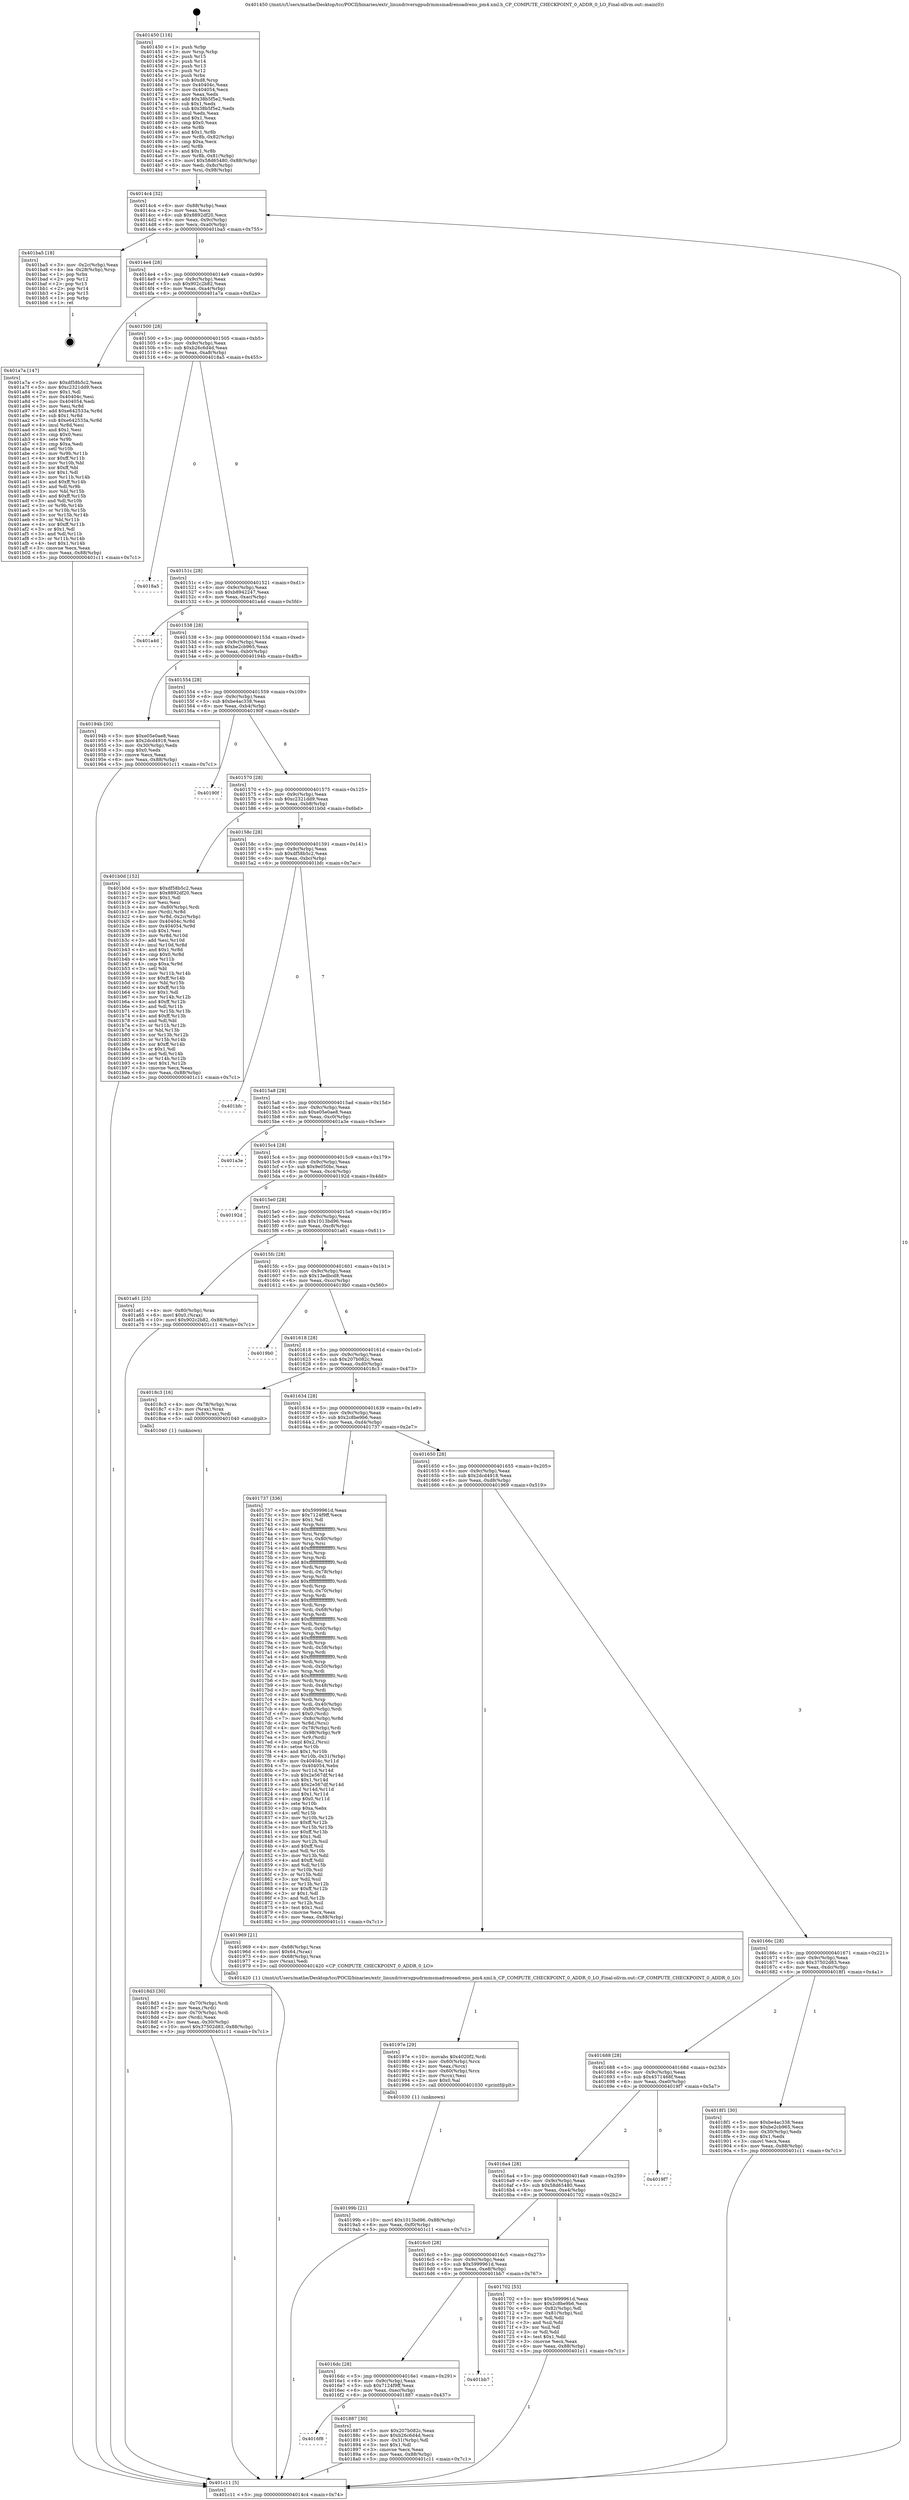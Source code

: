 digraph "0x401450" {
  label = "0x401450 (/mnt/c/Users/mathe/Desktop/tcc/POCII/binaries/extr_linuxdriversgpudrmmsmadrenoadreno_pm4.xml.h_CP_COMPUTE_CHECKPOINT_0_ADDR_0_LO_Final-ollvm.out::main(0))"
  labelloc = "t"
  node[shape=record]

  Entry [label="",width=0.3,height=0.3,shape=circle,fillcolor=black,style=filled]
  "0x4014c4" [label="{
     0x4014c4 [32]\l
     | [instrs]\l
     &nbsp;&nbsp;0x4014c4 \<+6\>: mov -0x88(%rbp),%eax\l
     &nbsp;&nbsp;0x4014ca \<+2\>: mov %eax,%ecx\l
     &nbsp;&nbsp;0x4014cc \<+6\>: sub $0x8892df20,%ecx\l
     &nbsp;&nbsp;0x4014d2 \<+6\>: mov %eax,-0x9c(%rbp)\l
     &nbsp;&nbsp;0x4014d8 \<+6\>: mov %ecx,-0xa0(%rbp)\l
     &nbsp;&nbsp;0x4014de \<+6\>: je 0000000000401ba5 \<main+0x755\>\l
  }"]
  "0x401ba5" [label="{
     0x401ba5 [18]\l
     | [instrs]\l
     &nbsp;&nbsp;0x401ba5 \<+3\>: mov -0x2c(%rbp),%eax\l
     &nbsp;&nbsp;0x401ba8 \<+4\>: lea -0x28(%rbp),%rsp\l
     &nbsp;&nbsp;0x401bac \<+1\>: pop %rbx\l
     &nbsp;&nbsp;0x401bad \<+2\>: pop %r12\l
     &nbsp;&nbsp;0x401baf \<+2\>: pop %r13\l
     &nbsp;&nbsp;0x401bb1 \<+2\>: pop %r14\l
     &nbsp;&nbsp;0x401bb3 \<+2\>: pop %r15\l
     &nbsp;&nbsp;0x401bb5 \<+1\>: pop %rbp\l
     &nbsp;&nbsp;0x401bb6 \<+1\>: ret\l
  }"]
  "0x4014e4" [label="{
     0x4014e4 [28]\l
     | [instrs]\l
     &nbsp;&nbsp;0x4014e4 \<+5\>: jmp 00000000004014e9 \<main+0x99\>\l
     &nbsp;&nbsp;0x4014e9 \<+6\>: mov -0x9c(%rbp),%eax\l
     &nbsp;&nbsp;0x4014ef \<+5\>: sub $0x902c2b82,%eax\l
     &nbsp;&nbsp;0x4014f4 \<+6\>: mov %eax,-0xa4(%rbp)\l
     &nbsp;&nbsp;0x4014fa \<+6\>: je 0000000000401a7a \<main+0x62a\>\l
  }"]
  Exit [label="",width=0.3,height=0.3,shape=circle,fillcolor=black,style=filled,peripheries=2]
  "0x401a7a" [label="{
     0x401a7a [147]\l
     | [instrs]\l
     &nbsp;&nbsp;0x401a7a \<+5\>: mov $0xdf58b5c2,%eax\l
     &nbsp;&nbsp;0x401a7f \<+5\>: mov $0xc2321dd9,%ecx\l
     &nbsp;&nbsp;0x401a84 \<+2\>: mov $0x1,%dl\l
     &nbsp;&nbsp;0x401a86 \<+7\>: mov 0x40404c,%esi\l
     &nbsp;&nbsp;0x401a8d \<+7\>: mov 0x404054,%edi\l
     &nbsp;&nbsp;0x401a94 \<+3\>: mov %esi,%r8d\l
     &nbsp;&nbsp;0x401a97 \<+7\>: add $0xe642533a,%r8d\l
     &nbsp;&nbsp;0x401a9e \<+4\>: sub $0x1,%r8d\l
     &nbsp;&nbsp;0x401aa2 \<+7\>: sub $0xe642533a,%r8d\l
     &nbsp;&nbsp;0x401aa9 \<+4\>: imul %r8d,%esi\l
     &nbsp;&nbsp;0x401aad \<+3\>: and $0x1,%esi\l
     &nbsp;&nbsp;0x401ab0 \<+3\>: cmp $0x0,%esi\l
     &nbsp;&nbsp;0x401ab3 \<+4\>: sete %r9b\l
     &nbsp;&nbsp;0x401ab7 \<+3\>: cmp $0xa,%edi\l
     &nbsp;&nbsp;0x401aba \<+4\>: setl %r10b\l
     &nbsp;&nbsp;0x401abe \<+3\>: mov %r9b,%r11b\l
     &nbsp;&nbsp;0x401ac1 \<+4\>: xor $0xff,%r11b\l
     &nbsp;&nbsp;0x401ac5 \<+3\>: mov %r10b,%bl\l
     &nbsp;&nbsp;0x401ac8 \<+3\>: xor $0xff,%bl\l
     &nbsp;&nbsp;0x401acb \<+3\>: xor $0x1,%dl\l
     &nbsp;&nbsp;0x401ace \<+3\>: mov %r11b,%r14b\l
     &nbsp;&nbsp;0x401ad1 \<+4\>: and $0xff,%r14b\l
     &nbsp;&nbsp;0x401ad5 \<+3\>: and %dl,%r9b\l
     &nbsp;&nbsp;0x401ad8 \<+3\>: mov %bl,%r15b\l
     &nbsp;&nbsp;0x401adb \<+4\>: and $0xff,%r15b\l
     &nbsp;&nbsp;0x401adf \<+3\>: and %dl,%r10b\l
     &nbsp;&nbsp;0x401ae2 \<+3\>: or %r9b,%r14b\l
     &nbsp;&nbsp;0x401ae5 \<+3\>: or %r10b,%r15b\l
     &nbsp;&nbsp;0x401ae8 \<+3\>: xor %r15b,%r14b\l
     &nbsp;&nbsp;0x401aeb \<+3\>: or %bl,%r11b\l
     &nbsp;&nbsp;0x401aee \<+4\>: xor $0xff,%r11b\l
     &nbsp;&nbsp;0x401af2 \<+3\>: or $0x1,%dl\l
     &nbsp;&nbsp;0x401af5 \<+3\>: and %dl,%r11b\l
     &nbsp;&nbsp;0x401af8 \<+3\>: or %r11b,%r14b\l
     &nbsp;&nbsp;0x401afb \<+4\>: test $0x1,%r14b\l
     &nbsp;&nbsp;0x401aff \<+3\>: cmovne %ecx,%eax\l
     &nbsp;&nbsp;0x401b02 \<+6\>: mov %eax,-0x88(%rbp)\l
     &nbsp;&nbsp;0x401b08 \<+5\>: jmp 0000000000401c11 \<main+0x7c1\>\l
  }"]
  "0x401500" [label="{
     0x401500 [28]\l
     | [instrs]\l
     &nbsp;&nbsp;0x401500 \<+5\>: jmp 0000000000401505 \<main+0xb5\>\l
     &nbsp;&nbsp;0x401505 \<+6\>: mov -0x9c(%rbp),%eax\l
     &nbsp;&nbsp;0x40150b \<+5\>: sub $0xb26c6d4d,%eax\l
     &nbsp;&nbsp;0x401510 \<+6\>: mov %eax,-0xa8(%rbp)\l
     &nbsp;&nbsp;0x401516 \<+6\>: je 00000000004018a5 \<main+0x455\>\l
  }"]
  "0x40199b" [label="{
     0x40199b [21]\l
     | [instrs]\l
     &nbsp;&nbsp;0x40199b \<+10\>: movl $0x1013bd96,-0x88(%rbp)\l
     &nbsp;&nbsp;0x4019a5 \<+6\>: mov %eax,-0xf0(%rbp)\l
     &nbsp;&nbsp;0x4019ab \<+5\>: jmp 0000000000401c11 \<main+0x7c1\>\l
  }"]
  "0x4018a5" [label="{
     0x4018a5\l
  }", style=dashed]
  "0x40151c" [label="{
     0x40151c [28]\l
     | [instrs]\l
     &nbsp;&nbsp;0x40151c \<+5\>: jmp 0000000000401521 \<main+0xd1\>\l
     &nbsp;&nbsp;0x401521 \<+6\>: mov -0x9c(%rbp),%eax\l
     &nbsp;&nbsp;0x401527 \<+5\>: sub $0xb8942247,%eax\l
     &nbsp;&nbsp;0x40152c \<+6\>: mov %eax,-0xac(%rbp)\l
     &nbsp;&nbsp;0x401532 \<+6\>: je 0000000000401a4d \<main+0x5fd\>\l
  }"]
  "0x40197e" [label="{
     0x40197e [29]\l
     | [instrs]\l
     &nbsp;&nbsp;0x40197e \<+10\>: movabs $0x4020f2,%rdi\l
     &nbsp;&nbsp;0x401988 \<+4\>: mov -0x60(%rbp),%rcx\l
     &nbsp;&nbsp;0x40198c \<+2\>: mov %eax,(%rcx)\l
     &nbsp;&nbsp;0x40198e \<+4\>: mov -0x60(%rbp),%rcx\l
     &nbsp;&nbsp;0x401992 \<+2\>: mov (%rcx),%esi\l
     &nbsp;&nbsp;0x401994 \<+2\>: mov $0x0,%al\l
     &nbsp;&nbsp;0x401996 \<+5\>: call 0000000000401030 \<printf@plt\>\l
     | [calls]\l
     &nbsp;&nbsp;0x401030 \{1\} (unknown)\l
  }"]
  "0x401a4d" [label="{
     0x401a4d\l
  }", style=dashed]
  "0x401538" [label="{
     0x401538 [28]\l
     | [instrs]\l
     &nbsp;&nbsp;0x401538 \<+5\>: jmp 000000000040153d \<main+0xed\>\l
     &nbsp;&nbsp;0x40153d \<+6\>: mov -0x9c(%rbp),%eax\l
     &nbsp;&nbsp;0x401543 \<+5\>: sub $0xbe2cb965,%eax\l
     &nbsp;&nbsp;0x401548 \<+6\>: mov %eax,-0xb0(%rbp)\l
     &nbsp;&nbsp;0x40154e \<+6\>: je 000000000040194b \<main+0x4fb\>\l
  }"]
  "0x4018d3" [label="{
     0x4018d3 [30]\l
     | [instrs]\l
     &nbsp;&nbsp;0x4018d3 \<+4\>: mov -0x70(%rbp),%rdi\l
     &nbsp;&nbsp;0x4018d7 \<+2\>: mov %eax,(%rdi)\l
     &nbsp;&nbsp;0x4018d9 \<+4\>: mov -0x70(%rbp),%rdi\l
     &nbsp;&nbsp;0x4018dd \<+2\>: mov (%rdi),%eax\l
     &nbsp;&nbsp;0x4018df \<+3\>: mov %eax,-0x30(%rbp)\l
     &nbsp;&nbsp;0x4018e2 \<+10\>: movl $0x37502d83,-0x88(%rbp)\l
     &nbsp;&nbsp;0x4018ec \<+5\>: jmp 0000000000401c11 \<main+0x7c1\>\l
  }"]
  "0x40194b" [label="{
     0x40194b [30]\l
     | [instrs]\l
     &nbsp;&nbsp;0x40194b \<+5\>: mov $0xe05e0ae8,%eax\l
     &nbsp;&nbsp;0x401950 \<+5\>: mov $0x2dcd4918,%ecx\l
     &nbsp;&nbsp;0x401955 \<+3\>: mov -0x30(%rbp),%edx\l
     &nbsp;&nbsp;0x401958 \<+3\>: cmp $0x0,%edx\l
     &nbsp;&nbsp;0x40195b \<+3\>: cmove %ecx,%eax\l
     &nbsp;&nbsp;0x40195e \<+6\>: mov %eax,-0x88(%rbp)\l
     &nbsp;&nbsp;0x401964 \<+5\>: jmp 0000000000401c11 \<main+0x7c1\>\l
  }"]
  "0x401554" [label="{
     0x401554 [28]\l
     | [instrs]\l
     &nbsp;&nbsp;0x401554 \<+5\>: jmp 0000000000401559 \<main+0x109\>\l
     &nbsp;&nbsp;0x401559 \<+6\>: mov -0x9c(%rbp),%eax\l
     &nbsp;&nbsp;0x40155f \<+5\>: sub $0xbe4ac338,%eax\l
     &nbsp;&nbsp;0x401564 \<+6\>: mov %eax,-0xb4(%rbp)\l
     &nbsp;&nbsp;0x40156a \<+6\>: je 000000000040190f \<main+0x4bf\>\l
  }"]
  "0x4016f8" [label="{
     0x4016f8\l
  }", style=dashed]
  "0x40190f" [label="{
     0x40190f\l
  }", style=dashed]
  "0x401570" [label="{
     0x401570 [28]\l
     | [instrs]\l
     &nbsp;&nbsp;0x401570 \<+5\>: jmp 0000000000401575 \<main+0x125\>\l
     &nbsp;&nbsp;0x401575 \<+6\>: mov -0x9c(%rbp),%eax\l
     &nbsp;&nbsp;0x40157b \<+5\>: sub $0xc2321dd9,%eax\l
     &nbsp;&nbsp;0x401580 \<+6\>: mov %eax,-0xb8(%rbp)\l
     &nbsp;&nbsp;0x401586 \<+6\>: je 0000000000401b0d \<main+0x6bd\>\l
  }"]
  "0x401887" [label="{
     0x401887 [30]\l
     | [instrs]\l
     &nbsp;&nbsp;0x401887 \<+5\>: mov $0x207b082c,%eax\l
     &nbsp;&nbsp;0x40188c \<+5\>: mov $0xb26c6d4d,%ecx\l
     &nbsp;&nbsp;0x401891 \<+3\>: mov -0x31(%rbp),%dl\l
     &nbsp;&nbsp;0x401894 \<+3\>: test $0x1,%dl\l
     &nbsp;&nbsp;0x401897 \<+3\>: cmovne %ecx,%eax\l
     &nbsp;&nbsp;0x40189a \<+6\>: mov %eax,-0x88(%rbp)\l
     &nbsp;&nbsp;0x4018a0 \<+5\>: jmp 0000000000401c11 \<main+0x7c1\>\l
  }"]
  "0x401b0d" [label="{
     0x401b0d [152]\l
     | [instrs]\l
     &nbsp;&nbsp;0x401b0d \<+5\>: mov $0xdf58b5c2,%eax\l
     &nbsp;&nbsp;0x401b12 \<+5\>: mov $0x8892df20,%ecx\l
     &nbsp;&nbsp;0x401b17 \<+2\>: mov $0x1,%dl\l
     &nbsp;&nbsp;0x401b19 \<+2\>: xor %esi,%esi\l
     &nbsp;&nbsp;0x401b1b \<+4\>: mov -0x80(%rbp),%rdi\l
     &nbsp;&nbsp;0x401b1f \<+3\>: mov (%rdi),%r8d\l
     &nbsp;&nbsp;0x401b22 \<+4\>: mov %r8d,-0x2c(%rbp)\l
     &nbsp;&nbsp;0x401b26 \<+8\>: mov 0x40404c,%r8d\l
     &nbsp;&nbsp;0x401b2e \<+8\>: mov 0x404054,%r9d\l
     &nbsp;&nbsp;0x401b36 \<+3\>: sub $0x1,%esi\l
     &nbsp;&nbsp;0x401b39 \<+3\>: mov %r8d,%r10d\l
     &nbsp;&nbsp;0x401b3c \<+3\>: add %esi,%r10d\l
     &nbsp;&nbsp;0x401b3f \<+4\>: imul %r10d,%r8d\l
     &nbsp;&nbsp;0x401b43 \<+4\>: and $0x1,%r8d\l
     &nbsp;&nbsp;0x401b47 \<+4\>: cmp $0x0,%r8d\l
     &nbsp;&nbsp;0x401b4b \<+4\>: sete %r11b\l
     &nbsp;&nbsp;0x401b4f \<+4\>: cmp $0xa,%r9d\l
     &nbsp;&nbsp;0x401b53 \<+3\>: setl %bl\l
     &nbsp;&nbsp;0x401b56 \<+3\>: mov %r11b,%r14b\l
     &nbsp;&nbsp;0x401b59 \<+4\>: xor $0xff,%r14b\l
     &nbsp;&nbsp;0x401b5d \<+3\>: mov %bl,%r15b\l
     &nbsp;&nbsp;0x401b60 \<+4\>: xor $0xff,%r15b\l
     &nbsp;&nbsp;0x401b64 \<+3\>: xor $0x1,%dl\l
     &nbsp;&nbsp;0x401b67 \<+3\>: mov %r14b,%r12b\l
     &nbsp;&nbsp;0x401b6a \<+4\>: and $0xff,%r12b\l
     &nbsp;&nbsp;0x401b6e \<+3\>: and %dl,%r11b\l
     &nbsp;&nbsp;0x401b71 \<+3\>: mov %r15b,%r13b\l
     &nbsp;&nbsp;0x401b74 \<+4\>: and $0xff,%r13b\l
     &nbsp;&nbsp;0x401b78 \<+2\>: and %dl,%bl\l
     &nbsp;&nbsp;0x401b7a \<+3\>: or %r11b,%r12b\l
     &nbsp;&nbsp;0x401b7d \<+3\>: or %bl,%r13b\l
     &nbsp;&nbsp;0x401b80 \<+3\>: xor %r13b,%r12b\l
     &nbsp;&nbsp;0x401b83 \<+3\>: or %r15b,%r14b\l
     &nbsp;&nbsp;0x401b86 \<+4\>: xor $0xff,%r14b\l
     &nbsp;&nbsp;0x401b8a \<+3\>: or $0x1,%dl\l
     &nbsp;&nbsp;0x401b8d \<+3\>: and %dl,%r14b\l
     &nbsp;&nbsp;0x401b90 \<+3\>: or %r14b,%r12b\l
     &nbsp;&nbsp;0x401b93 \<+4\>: test $0x1,%r12b\l
     &nbsp;&nbsp;0x401b97 \<+3\>: cmovne %ecx,%eax\l
     &nbsp;&nbsp;0x401b9a \<+6\>: mov %eax,-0x88(%rbp)\l
     &nbsp;&nbsp;0x401ba0 \<+5\>: jmp 0000000000401c11 \<main+0x7c1\>\l
  }"]
  "0x40158c" [label="{
     0x40158c [28]\l
     | [instrs]\l
     &nbsp;&nbsp;0x40158c \<+5\>: jmp 0000000000401591 \<main+0x141\>\l
     &nbsp;&nbsp;0x401591 \<+6\>: mov -0x9c(%rbp),%eax\l
     &nbsp;&nbsp;0x401597 \<+5\>: sub $0xdf58b5c2,%eax\l
     &nbsp;&nbsp;0x40159c \<+6\>: mov %eax,-0xbc(%rbp)\l
     &nbsp;&nbsp;0x4015a2 \<+6\>: je 0000000000401bfc \<main+0x7ac\>\l
  }"]
  "0x4016dc" [label="{
     0x4016dc [28]\l
     | [instrs]\l
     &nbsp;&nbsp;0x4016dc \<+5\>: jmp 00000000004016e1 \<main+0x291\>\l
     &nbsp;&nbsp;0x4016e1 \<+6\>: mov -0x9c(%rbp),%eax\l
     &nbsp;&nbsp;0x4016e7 \<+5\>: sub $0x7124f9ff,%eax\l
     &nbsp;&nbsp;0x4016ec \<+6\>: mov %eax,-0xec(%rbp)\l
     &nbsp;&nbsp;0x4016f2 \<+6\>: je 0000000000401887 \<main+0x437\>\l
  }"]
  "0x401bfc" [label="{
     0x401bfc\l
  }", style=dashed]
  "0x4015a8" [label="{
     0x4015a8 [28]\l
     | [instrs]\l
     &nbsp;&nbsp;0x4015a8 \<+5\>: jmp 00000000004015ad \<main+0x15d\>\l
     &nbsp;&nbsp;0x4015ad \<+6\>: mov -0x9c(%rbp),%eax\l
     &nbsp;&nbsp;0x4015b3 \<+5\>: sub $0xe05e0ae8,%eax\l
     &nbsp;&nbsp;0x4015b8 \<+6\>: mov %eax,-0xc0(%rbp)\l
     &nbsp;&nbsp;0x4015be \<+6\>: je 0000000000401a3e \<main+0x5ee\>\l
  }"]
  "0x401bb7" [label="{
     0x401bb7\l
  }", style=dashed]
  "0x401a3e" [label="{
     0x401a3e\l
  }", style=dashed]
  "0x4015c4" [label="{
     0x4015c4 [28]\l
     | [instrs]\l
     &nbsp;&nbsp;0x4015c4 \<+5\>: jmp 00000000004015c9 \<main+0x179\>\l
     &nbsp;&nbsp;0x4015c9 \<+6\>: mov -0x9c(%rbp),%eax\l
     &nbsp;&nbsp;0x4015cf \<+5\>: sub $0x9e050bc,%eax\l
     &nbsp;&nbsp;0x4015d4 \<+6\>: mov %eax,-0xc4(%rbp)\l
     &nbsp;&nbsp;0x4015da \<+6\>: je 000000000040192d \<main+0x4dd\>\l
  }"]
  "0x401450" [label="{
     0x401450 [116]\l
     | [instrs]\l
     &nbsp;&nbsp;0x401450 \<+1\>: push %rbp\l
     &nbsp;&nbsp;0x401451 \<+3\>: mov %rsp,%rbp\l
     &nbsp;&nbsp;0x401454 \<+2\>: push %r15\l
     &nbsp;&nbsp;0x401456 \<+2\>: push %r14\l
     &nbsp;&nbsp;0x401458 \<+2\>: push %r13\l
     &nbsp;&nbsp;0x40145a \<+2\>: push %r12\l
     &nbsp;&nbsp;0x40145c \<+1\>: push %rbx\l
     &nbsp;&nbsp;0x40145d \<+7\>: sub $0xd8,%rsp\l
     &nbsp;&nbsp;0x401464 \<+7\>: mov 0x40404c,%eax\l
     &nbsp;&nbsp;0x40146b \<+7\>: mov 0x404054,%ecx\l
     &nbsp;&nbsp;0x401472 \<+2\>: mov %eax,%edx\l
     &nbsp;&nbsp;0x401474 \<+6\>: add $0x38b5f5e2,%edx\l
     &nbsp;&nbsp;0x40147a \<+3\>: sub $0x1,%edx\l
     &nbsp;&nbsp;0x40147d \<+6\>: sub $0x38b5f5e2,%edx\l
     &nbsp;&nbsp;0x401483 \<+3\>: imul %edx,%eax\l
     &nbsp;&nbsp;0x401486 \<+3\>: and $0x1,%eax\l
     &nbsp;&nbsp;0x401489 \<+3\>: cmp $0x0,%eax\l
     &nbsp;&nbsp;0x40148c \<+4\>: sete %r8b\l
     &nbsp;&nbsp;0x401490 \<+4\>: and $0x1,%r8b\l
     &nbsp;&nbsp;0x401494 \<+7\>: mov %r8b,-0x82(%rbp)\l
     &nbsp;&nbsp;0x40149b \<+3\>: cmp $0xa,%ecx\l
     &nbsp;&nbsp;0x40149e \<+4\>: setl %r8b\l
     &nbsp;&nbsp;0x4014a2 \<+4\>: and $0x1,%r8b\l
     &nbsp;&nbsp;0x4014a6 \<+7\>: mov %r8b,-0x81(%rbp)\l
     &nbsp;&nbsp;0x4014ad \<+10\>: movl $0x58d65480,-0x88(%rbp)\l
     &nbsp;&nbsp;0x4014b7 \<+6\>: mov %edi,-0x8c(%rbp)\l
     &nbsp;&nbsp;0x4014bd \<+7\>: mov %rsi,-0x98(%rbp)\l
  }"]
  "0x40192d" [label="{
     0x40192d\l
  }", style=dashed]
  "0x4015e0" [label="{
     0x4015e0 [28]\l
     | [instrs]\l
     &nbsp;&nbsp;0x4015e0 \<+5\>: jmp 00000000004015e5 \<main+0x195\>\l
     &nbsp;&nbsp;0x4015e5 \<+6\>: mov -0x9c(%rbp),%eax\l
     &nbsp;&nbsp;0x4015eb \<+5\>: sub $0x1013bd96,%eax\l
     &nbsp;&nbsp;0x4015f0 \<+6\>: mov %eax,-0xc8(%rbp)\l
     &nbsp;&nbsp;0x4015f6 \<+6\>: je 0000000000401a61 \<main+0x611\>\l
  }"]
  "0x401c11" [label="{
     0x401c11 [5]\l
     | [instrs]\l
     &nbsp;&nbsp;0x401c11 \<+5\>: jmp 00000000004014c4 \<main+0x74\>\l
  }"]
  "0x401a61" [label="{
     0x401a61 [25]\l
     | [instrs]\l
     &nbsp;&nbsp;0x401a61 \<+4\>: mov -0x80(%rbp),%rax\l
     &nbsp;&nbsp;0x401a65 \<+6\>: movl $0x0,(%rax)\l
     &nbsp;&nbsp;0x401a6b \<+10\>: movl $0x902c2b82,-0x88(%rbp)\l
     &nbsp;&nbsp;0x401a75 \<+5\>: jmp 0000000000401c11 \<main+0x7c1\>\l
  }"]
  "0x4015fc" [label="{
     0x4015fc [28]\l
     | [instrs]\l
     &nbsp;&nbsp;0x4015fc \<+5\>: jmp 0000000000401601 \<main+0x1b1\>\l
     &nbsp;&nbsp;0x401601 \<+6\>: mov -0x9c(%rbp),%eax\l
     &nbsp;&nbsp;0x401607 \<+5\>: sub $0x13edbcd8,%eax\l
     &nbsp;&nbsp;0x40160c \<+6\>: mov %eax,-0xcc(%rbp)\l
     &nbsp;&nbsp;0x401612 \<+6\>: je 00000000004019b0 \<main+0x560\>\l
  }"]
  "0x4016c0" [label="{
     0x4016c0 [28]\l
     | [instrs]\l
     &nbsp;&nbsp;0x4016c0 \<+5\>: jmp 00000000004016c5 \<main+0x275\>\l
     &nbsp;&nbsp;0x4016c5 \<+6\>: mov -0x9c(%rbp),%eax\l
     &nbsp;&nbsp;0x4016cb \<+5\>: sub $0x5999961d,%eax\l
     &nbsp;&nbsp;0x4016d0 \<+6\>: mov %eax,-0xe8(%rbp)\l
     &nbsp;&nbsp;0x4016d6 \<+6\>: je 0000000000401bb7 \<main+0x767\>\l
  }"]
  "0x4019b0" [label="{
     0x4019b0\l
  }", style=dashed]
  "0x401618" [label="{
     0x401618 [28]\l
     | [instrs]\l
     &nbsp;&nbsp;0x401618 \<+5\>: jmp 000000000040161d \<main+0x1cd\>\l
     &nbsp;&nbsp;0x40161d \<+6\>: mov -0x9c(%rbp),%eax\l
     &nbsp;&nbsp;0x401623 \<+5\>: sub $0x207b082c,%eax\l
     &nbsp;&nbsp;0x401628 \<+6\>: mov %eax,-0xd0(%rbp)\l
     &nbsp;&nbsp;0x40162e \<+6\>: je 00000000004018c3 \<main+0x473\>\l
  }"]
  "0x401702" [label="{
     0x401702 [53]\l
     | [instrs]\l
     &nbsp;&nbsp;0x401702 \<+5\>: mov $0x5999961d,%eax\l
     &nbsp;&nbsp;0x401707 \<+5\>: mov $0x2c8be9b6,%ecx\l
     &nbsp;&nbsp;0x40170c \<+6\>: mov -0x82(%rbp),%dl\l
     &nbsp;&nbsp;0x401712 \<+7\>: mov -0x81(%rbp),%sil\l
     &nbsp;&nbsp;0x401719 \<+3\>: mov %dl,%dil\l
     &nbsp;&nbsp;0x40171c \<+3\>: and %sil,%dil\l
     &nbsp;&nbsp;0x40171f \<+3\>: xor %sil,%dl\l
     &nbsp;&nbsp;0x401722 \<+3\>: or %dl,%dil\l
     &nbsp;&nbsp;0x401725 \<+4\>: test $0x1,%dil\l
     &nbsp;&nbsp;0x401729 \<+3\>: cmovne %ecx,%eax\l
     &nbsp;&nbsp;0x40172c \<+6\>: mov %eax,-0x88(%rbp)\l
     &nbsp;&nbsp;0x401732 \<+5\>: jmp 0000000000401c11 \<main+0x7c1\>\l
  }"]
  "0x4018c3" [label="{
     0x4018c3 [16]\l
     | [instrs]\l
     &nbsp;&nbsp;0x4018c3 \<+4\>: mov -0x78(%rbp),%rax\l
     &nbsp;&nbsp;0x4018c7 \<+3\>: mov (%rax),%rax\l
     &nbsp;&nbsp;0x4018ca \<+4\>: mov 0x8(%rax),%rdi\l
     &nbsp;&nbsp;0x4018ce \<+5\>: call 0000000000401040 \<atoi@plt\>\l
     | [calls]\l
     &nbsp;&nbsp;0x401040 \{1\} (unknown)\l
  }"]
  "0x401634" [label="{
     0x401634 [28]\l
     | [instrs]\l
     &nbsp;&nbsp;0x401634 \<+5\>: jmp 0000000000401639 \<main+0x1e9\>\l
     &nbsp;&nbsp;0x401639 \<+6\>: mov -0x9c(%rbp),%eax\l
     &nbsp;&nbsp;0x40163f \<+5\>: sub $0x2c8be9b6,%eax\l
     &nbsp;&nbsp;0x401644 \<+6\>: mov %eax,-0xd4(%rbp)\l
     &nbsp;&nbsp;0x40164a \<+6\>: je 0000000000401737 \<main+0x2e7\>\l
  }"]
  "0x4016a4" [label="{
     0x4016a4 [28]\l
     | [instrs]\l
     &nbsp;&nbsp;0x4016a4 \<+5\>: jmp 00000000004016a9 \<main+0x259\>\l
     &nbsp;&nbsp;0x4016a9 \<+6\>: mov -0x9c(%rbp),%eax\l
     &nbsp;&nbsp;0x4016af \<+5\>: sub $0x58d65480,%eax\l
     &nbsp;&nbsp;0x4016b4 \<+6\>: mov %eax,-0xe4(%rbp)\l
     &nbsp;&nbsp;0x4016ba \<+6\>: je 0000000000401702 \<main+0x2b2\>\l
  }"]
  "0x401737" [label="{
     0x401737 [336]\l
     | [instrs]\l
     &nbsp;&nbsp;0x401737 \<+5\>: mov $0x5999961d,%eax\l
     &nbsp;&nbsp;0x40173c \<+5\>: mov $0x7124f9ff,%ecx\l
     &nbsp;&nbsp;0x401741 \<+2\>: mov $0x1,%dl\l
     &nbsp;&nbsp;0x401743 \<+3\>: mov %rsp,%rsi\l
     &nbsp;&nbsp;0x401746 \<+4\>: add $0xfffffffffffffff0,%rsi\l
     &nbsp;&nbsp;0x40174a \<+3\>: mov %rsi,%rsp\l
     &nbsp;&nbsp;0x40174d \<+4\>: mov %rsi,-0x80(%rbp)\l
     &nbsp;&nbsp;0x401751 \<+3\>: mov %rsp,%rsi\l
     &nbsp;&nbsp;0x401754 \<+4\>: add $0xfffffffffffffff0,%rsi\l
     &nbsp;&nbsp;0x401758 \<+3\>: mov %rsi,%rsp\l
     &nbsp;&nbsp;0x40175b \<+3\>: mov %rsp,%rdi\l
     &nbsp;&nbsp;0x40175e \<+4\>: add $0xfffffffffffffff0,%rdi\l
     &nbsp;&nbsp;0x401762 \<+3\>: mov %rdi,%rsp\l
     &nbsp;&nbsp;0x401765 \<+4\>: mov %rdi,-0x78(%rbp)\l
     &nbsp;&nbsp;0x401769 \<+3\>: mov %rsp,%rdi\l
     &nbsp;&nbsp;0x40176c \<+4\>: add $0xfffffffffffffff0,%rdi\l
     &nbsp;&nbsp;0x401770 \<+3\>: mov %rdi,%rsp\l
     &nbsp;&nbsp;0x401773 \<+4\>: mov %rdi,-0x70(%rbp)\l
     &nbsp;&nbsp;0x401777 \<+3\>: mov %rsp,%rdi\l
     &nbsp;&nbsp;0x40177a \<+4\>: add $0xfffffffffffffff0,%rdi\l
     &nbsp;&nbsp;0x40177e \<+3\>: mov %rdi,%rsp\l
     &nbsp;&nbsp;0x401781 \<+4\>: mov %rdi,-0x68(%rbp)\l
     &nbsp;&nbsp;0x401785 \<+3\>: mov %rsp,%rdi\l
     &nbsp;&nbsp;0x401788 \<+4\>: add $0xfffffffffffffff0,%rdi\l
     &nbsp;&nbsp;0x40178c \<+3\>: mov %rdi,%rsp\l
     &nbsp;&nbsp;0x40178f \<+4\>: mov %rdi,-0x60(%rbp)\l
     &nbsp;&nbsp;0x401793 \<+3\>: mov %rsp,%rdi\l
     &nbsp;&nbsp;0x401796 \<+4\>: add $0xfffffffffffffff0,%rdi\l
     &nbsp;&nbsp;0x40179a \<+3\>: mov %rdi,%rsp\l
     &nbsp;&nbsp;0x40179d \<+4\>: mov %rdi,-0x58(%rbp)\l
     &nbsp;&nbsp;0x4017a1 \<+3\>: mov %rsp,%rdi\l
     &nbsp;&nbsp;0x4017a4 \<+4\>: add $0xfffffffffffffff0,%rdi\l
     &nbsp;&nbsp;0x4017a8 \<+3\>: mov %rdi,%rsp\l
     &nbsp;&nbsp;0x4017ab \<+4\>: mov %rdi,-0x50(%rbp)\l
     &nbsp;&nbsp;0x4017af \<+3\>: mov %rsp,%rdi\l
     &nbsp;&nbsp;0x4017b2 \<+4\>: add $0xfffffffffffffff0,%rdi\l
     &nbsp;&nbsp;0x4017b6 \<+3\>: mov %rdi,%rsp\l
     &nbsp;&nbsp;0x4017b9 \<+4\>: mov %rdi,-0x48(%rbp)\l
     &nbsp;&nbsp;0x4017bd \<+3\>: mov %rsp,%rdi\l
     &nbsp;&nbsp;0x4017c0 \<+4\>: add $0xfffffffffffffff0,%rdi\l
     &nbsp;&nbsp;0x4017c4 \<+3\>: mov %rdi,%rsp\l
     &nbsp;&nbsp;0x4017c7 \<+4\>: mov %rdi,-0x40(%rbp)\l
     &nbsp;&nbsp;0x4017cb \<+4\>: mov -0x80(%rbp),%rdi\l
     &nbsp;&nbsp;0x4017cf \<+6\>: movl $0x0,(%rdi)\l
     &nbsp;&nbsp;0x4017d5 \<+7\>: mov -0x8c(%rbp),%r8d\l
     &nbsp;&nbsp;0x4017dc \<+3\>: mov %r8d,(%rsi)\l
     &nbsp;&nbsp;0x4017df \<+4\>: mov -0x78(%rbp),%rdi\l
     &nbsp;&nbsp;0x4017e3 \<+7\>: mov -0x98(%rbp),%r9\l
     &nbsp;&nbsp;0x4017ea \<+3\>: mov %r9,(%rdi)\l
     &nbsp;&nbsp;0x4017ed \<+3\>: cmpl $0x2,(%rsi)\l
     &nbsp;&nbsp;0x4017f0 \<+4\>: setne %r10b\l
     &nbsp;&nbsp;0x4017f4 \<+4\>: and $0x1,%r10b\l
     &nbsp;&nbsp;0x4017f8 \<+4\>: mov %r10b,-0x31(%rbp)\l
     &nbsp;&nbsp;0x4017fc \<+8\>: mov 0x40404c,%r11d\l
     &nbsp;&nbsp;0x401804 \<+7\>: mov 0x404054,%ebx\l
     &nbsp;&nbsp;0x40180b \<+3\>: mov %r11d,%r14d\l
     &nbsp;&nbsp;0x40180e \<+7\>: sub $0x2e567df,%r14d\l
     &nbsp;&nbsp;0x401815 \<+4\>: sub $0x1,%r14d\l
     &nbsp;&nbsp;0x401819 \<+7\>: add $0x2e567df,%r14d\l
     &nbsp;&nbsp;0x401820 \<+4\>: imul %r14d,%r11d\l
     &nbsp;&nbsp;0x401824 \<+4\>: and $0x1,%r11d\l
     &nbsp;&nbsp;0x401828 \<+4\>: cmp $0x0,%r11d\l
     &nbsp;&nbsp;0x40182c \<+4\>: sete %r10b\l
     &nbsp;&nbsp;0x401830 \<+3\>: cmp $0xa,%ebx\l
     &nbsp;&nbsp;0x401833 \<+4\>: setl %r15b\l
     &nbsp;&nbsp;0x401837 \<+3\>: mov %r10b,%r12b\l
     &nbsp;&nbsp;0x40183a \<+4\>: xor $0xff,%r12b\l
     &nbsp;&nbsp;0x40183e \<+3\>: mov %r15b,%r13b\l
     &nbsp;&nbsp;0x401841 \<+4\>: xor $0xff,%r13b\l
     &nbsp;&nbsp;0x401845 \<+3\>: xor $0x1,%dl\l
     &nbsp;&nbsp;0x401848 \<+3\>: mov %r12b,%sil\l
     &nbsp;&nbsp;0x40184b \<+4\>: and $0xff,%sil\l
     &nbsp;&nbsp;0x40184f \<+3\>: and %dl,%r10b\l
     &nbsp;&nbsp;0x401852 \<+3\>: mov %r13b,%dil\l
     &nbsp;&nbsp;0x401855 \<+4\>: and $0xff,%dil\l
     &nbsp;&nbsp;0x401859 \<+3\>: and %dl,%r15b\l
     &nbsp;&nbsp;0x40185c \<+3\>: or %r10b,%sil\l
     &nbsp;&nbsp;0x40185f \<+3\>: or %r15b,%dil\l
     &nbsp;&nbsp;0x401862 \<+3\>: xor %dil,%sil\l
     &nbsp;&nbsp;0x401865 \<+3\>: or %r13b,%r12b\l
     &nbsp;&nbsp;0x401868 \<+4\>: xor $0xff,%r12b\l
     &nbsp;&nbsp;0x40186c \<+3\>: or $0x1,%dl\l
     &nbsp;&nbsp;0x40186f \<+3\>: and %dl,%r12b\l
     &nbsp;&nbsp;0x401872 \<+3\>: or %r12b,%sil\l
     &nbsp;&nbsp;0x401875 \<+4\>: test $0x1,%sil\l
     &nbsp;&nbsp;0x401879 \<+3\>: cmovne %ecx,%eax\l
     &nbsp;&nbsp;0x40187c \<+6\>: mov %eax,-0x88(%rbp)\l
     &nbsp;&nbsp;0x401882 \<+5\>: jmp 0000000000401c11 \<main+0x7c1\>\l
  }"]
  "0x401650" [label="{
     0x401650 [28]\l
     | [instrs]\l
     &nbsp;&nbsp;0x401650 \<+5\>: jmp 0000000000401655 \<main+0x205\>\l
     &nbsp;&nbsp;0x401655 \<+6\>: mov -0x9c(%rbp),%eax\l
     &nbsp;&nbsp;0x40165b \<+5\>: sub $0x2dcd4918,%eax\l
     &nbsp;&nbsp;0x401660 \<+6\>: mov %eax,-0xd8(%rbp)\l
     &nbsp;&nbsp;0x401666 \<+6\>: je 0000000000401969 \<main+0x519\>\l
  }"]
  "0x4019f7" [label="{
     0x4019f7\l
  }", style=dashed]
  "0x401969" [label="{
     0x401969 [21]\l
     | [instrs]\l
     &nbsp;&nbsp;0x401969 \<+4\>: mov -0x68(%rbp),%rax\l
     &nbsp;&nbsp;0x40196d \<+6\>: movl $0x64,(%rax)\l
     &nbsp;&nbsp;0x401973 \<+4\>: mov -0x68(%rbp),%rax\l
     &nbsp;&nbsp;0x401977 \<+2\>: mov (%rax),%edi\l
     &nbsp;&nbsp;0x401979 \<+5\>: call 0000000000401420 \<CP_COMPUTE_CHECKPOINT_0_ADDR_0_LO\>\l
     | [calls]\l
     &nbsp;&nbsp;0x401420 \{1\} (/mnt/c/Users/mathe/Desktop/tcc/POCII/binaries/extr_linuxdriversgpudrmmsmadrenoadreno_pm4.xml.h_CP_COMPUTE_CHECKPOINT_0_ADDR_0_LO_Final-ollvm.out::CP_COMPUTE_CHECKPOINT_0_ADDR_0_LO)\l
  }"]
  "0x40166c" [label="{
     0x40166c [28]\l
     | [instrs]\l
     &nbsp;&nbsp;0x40166c \<+5\>: jmp 0000000000401671 \<main+0x221\>\l
     &nbsp;&nbsp;0x401671 \<+6\>: mov -0x9c(%rbp),%eax\l
     &nbsp;&nbsp;0x401677 \<+5\>: sub $0x37502d83,%eax\l
     &nbsp;&nbsp;0x40167c \<+6\>: mov %eax,-0xdc(%rbp)\l
     &nbsp;&nbsp;0x401682 \<+6\>: je 00000000004018f1 \<main+0x4a1\>\l
  }"]
  "0x401688" [label="{
     0x401688 [28]\l
     | [instrs]\l
     &nbsp;&nbsp;0x401688 \<+5\>: jmp 000000000040168d \<main+0x23d\>\l
     &nbsp;&nbsp;0x40168d \<+6\>: mov -0x9c(%rbp),%eax\l
     &nbsp;&nbsp;0x401693 \<+5\>: sub $0x4571468f,%eax\l
     &nbsp;&nbsp;0x401698 \<+6\>: mov %eax,-0xe0(%rbp)\l
     &nbsp;&nbsp;0x40169e \<+6\>: je 00000000004019f7 \<main+0x5a7\>\l
  }"]
  "0x4018f1" [label="{
     0x4018f1 [30]\l
     | [instrs]\l
     &nbsp;&nbsp;0x4018f1 \<+5\>: mov $0xbe4ac338,%eax\l
     &nbsp;&nbsp;0x4018f6 \<+5\>: mov $0xbe2cb965,%ecx\l
     &nbsp;&nbsp;0x4018fb \<+3\>: mov -0x30(%rbp),%edx\l
     &nbsp;&nbsp;0x4018fe \<+3\>: cmp $0x1,%edx\l
     &nbsp;&nbsp;0x401901 \<+3\>: cmovl %ecx,%eax\l
     &nbsp;&nbsp;0x401904 \<+6\>: mov %eax,-0x88(%rbp)\l
     &nbsp;&nbsp;0x40190a \<+5\>: jmp 0000000000401c11 \<main+0x7c1\>\l
  }"]
  Entry -> "0x401450" [label=" 1"]
  "0x4014c4" -> "0x401ba5" [label=" 1"]
  "0x4014c4" -> "0x4014e4" [label=" 10"]
  "0x401ba5" -> Exit [label=" 1"]
  "0x4014e4" -> "0x401a7a" [label=" 1"]
  "0x4014e4" -> "0x401500" [label=" 9"]
  "0x401b0d" -> "0x401c11" [label=" 1"]
  "0x401500" -> "0x4018a5" [label=" 0"]
  "0x401500" -> "0x40151c" [label=" 9"]
  "0x401a7a" -> "0x401c11" [label=" 1"]
  "0x40151c" -> "0x401a4d" [label=" 0"]
  "0x40151c" -> "0x401538" [label=" 9"]
  "0x401a61" -> "0x401c11" [label=" 1"]
  "0x401538" -> "0x40194b" [label=" 1"]
  "0x401538" -> "0x401554" [label=" 8"]
  "0x40199b" -> "0x401c11" [label=" 1"]
  "0x401554" -> "0x40190f" [label=" 0"]
  "0x401554" -> "0x401570" [label=" 8"]
  "0x40197e" -> "0x40199b" [label=" 1"]
  "0x401570" -> "0x401b0d" [label=" 1"]
  "0x401570" -> "0x40158c" [label=" 7"]
  "0x401969" -> "0x40197e" [label=" 1"]
  "0x40158c" -> "0x401bfc" [label=" 0"]
  "0x40158c" -> "0x4015a8" [label=" 7"]
  "0x4018f1" -> "0x401c11" [label=" 1"]
  "0x4015a8" -> "0x401a3e" [label=" 0"]
  "0x4015a8" -> "0x4015c4" [label=" 7"]
  "0x4018d3" -> "0x401c11" [label=" 1"]
  "0x4015c4" -> "0x40192d" [label=" 0"]
  "0x4015c4" -> "0x4015e0" [label=" 7"]
  "0x4016dc" -> "0x4016f8" [label=" 0"]
  "0x4015e0" -> "0x401a61" [label=" 1"]
  "0x4015e0" -> "0x4015fc" [label=" 6"]
  "0x4016dc" -> "0x401887" [label=" 1"]
  "0x4015fc" -> "0x4019b0" [label=" 0"]
  "0x4015fc" -> "0x401618" [label=" 6"]
  "0x40194b" -> "0x401c11" [label=" 1"]
  "0x401618" -> "0x4018c3" [label=" 1"]
  "0x401618" -> "0x401634" [label=" 5"]
  "0x4016c0" -> "0x4016dc" [label=" 1"]
  "0x401634" -> "0x401737" [label=" 1"]
  "0x401634" -> "0x401650" [label=" 4"]
  "0x4018c3" -> "0x4018d3" [label=" 1"]
  "0x401650" -> "0x401969" [label=" 1"]
  "0x401650" -> "0x40166c" [label=" 3"]
  "0x401737" -> "0x401c11" [label=" 1"]
  "0x40166c" -> "0x4018f1" [label=" 1"]
  "0x40166c" -> "0x401688" [label=" 2"]
  "0x401887" -> "0x401c11" [label=" 1"]
  "0x401688" -> "0x4019f7" [label=" 0"]
  "0x401688" -> "0x4016a4" [label=" 2"]
  "0x4016c0" -> "0x401bb7" [label=" 0"]
  "0x4016a4" -> "0x401702" [label=" 1"]
  "0x4016a4" -> "0x4016c0" [label=" 1"]
  "0x401702" -> "0x401c11" [label=" 1"]
  "0x401450" -> "0x4014c4" [label=" 1"]
  "0x401c11" -> "0x4014c4" [label=" 10"]
}
